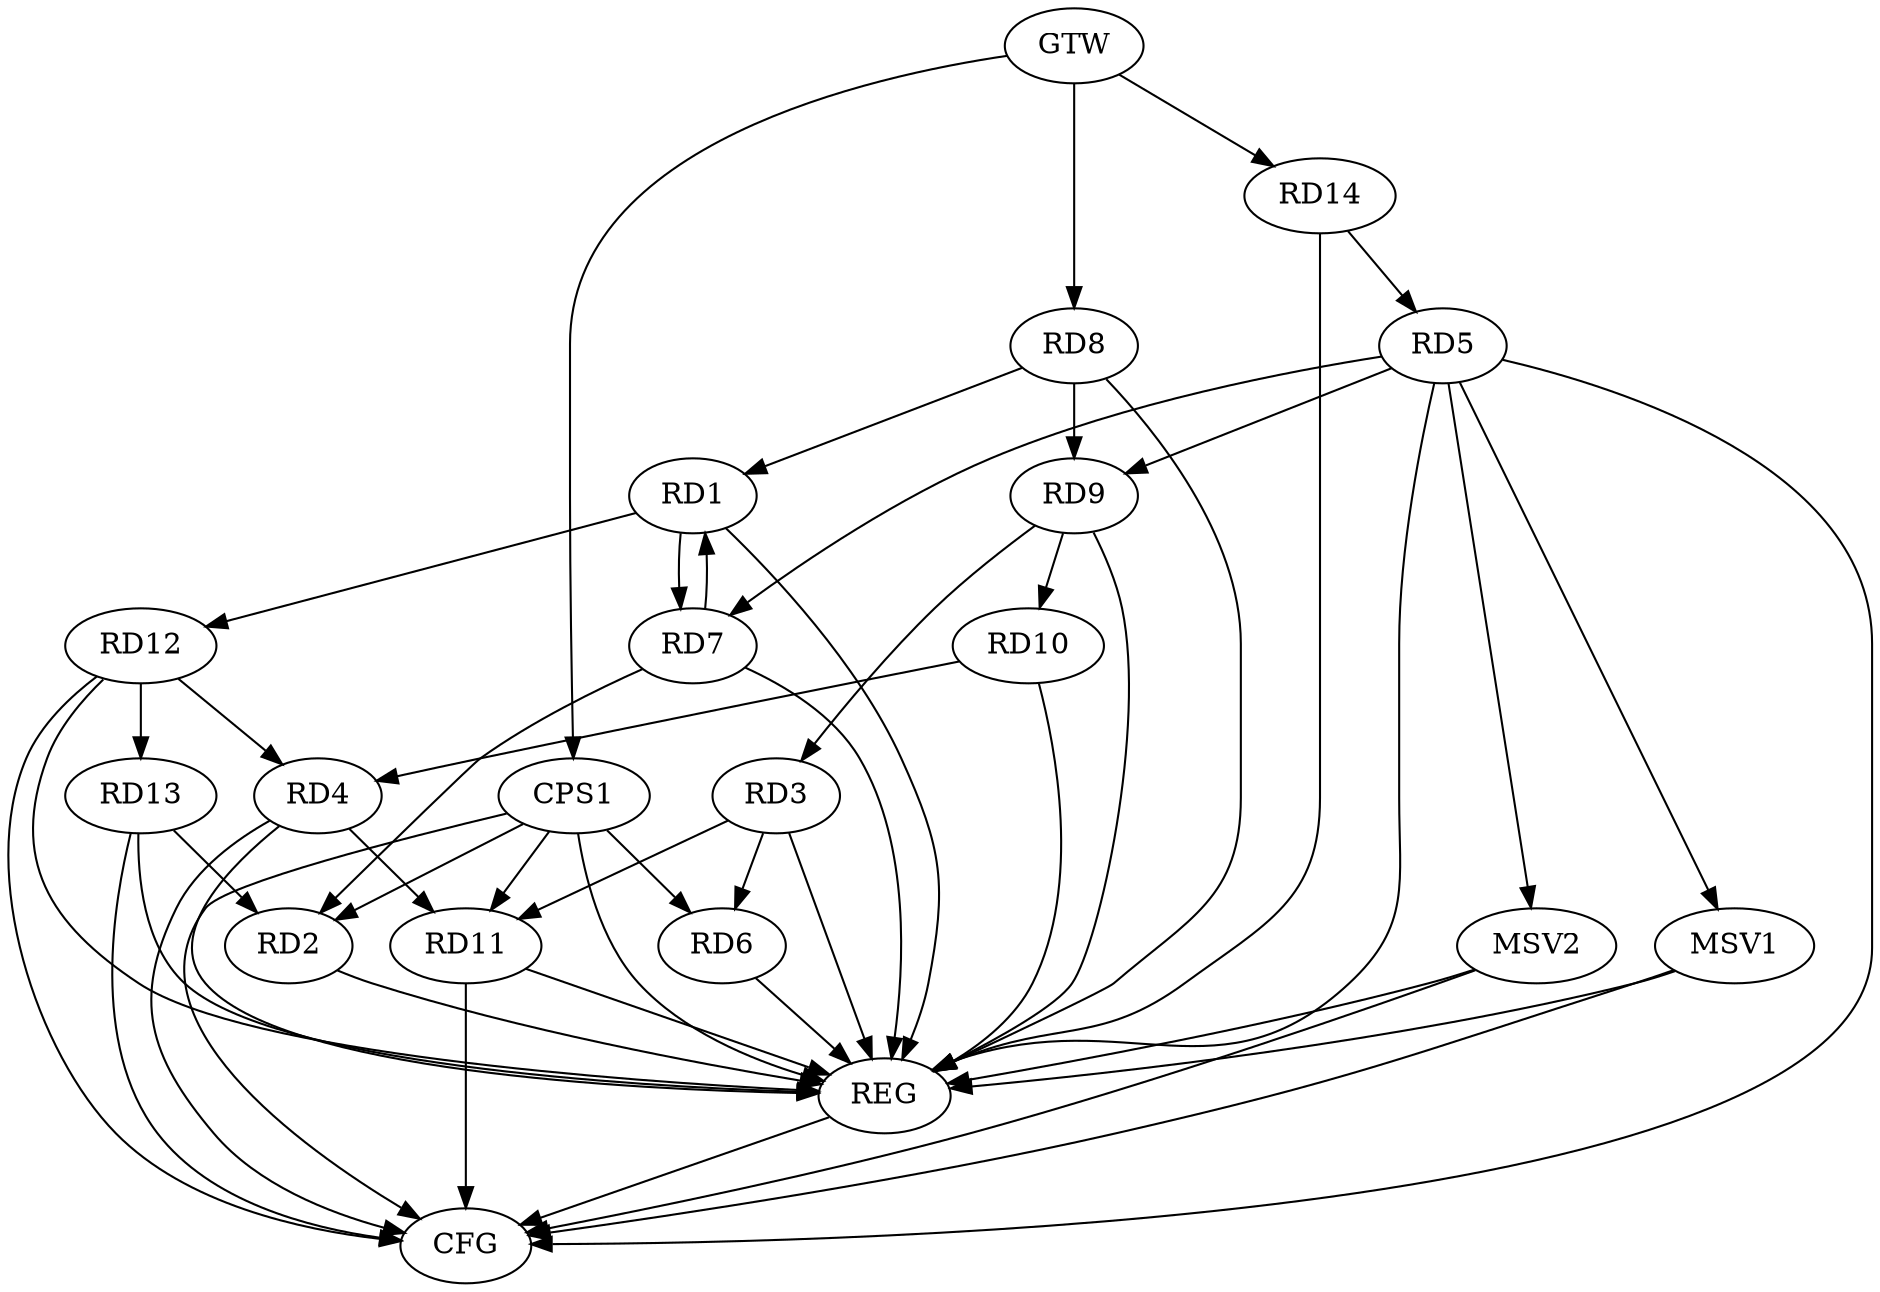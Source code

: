 strict digraph G {
  RD1 [ label="RD1" ];
  RD2 [ label="RD2" ];
  RD3 [ label="RD3" ];
  RD4 [ label="RD4" ];
  RD5 [ label="RD5" ];
  RD6 [ label="RD6" ];
  RD7 [ label="RD7" ];
  RD8 [ label="RD8" ];
  RD9 [ label="RD9" ];
  RD10 [ label="RD10" ];
  RD11 [ label="RD11" ];
  RD12 [ label="RD12" ];
  RD13 [ label="RD13" ];
  RD14 [ label="RD14" ];
  CPS1 [ label="CPS1" ];
  GTW [ label="GTW" ];
  REG [ label="REG" ];
  CFG [ label="CFG" ];
  MSV1 [ label="MSV1" ];
  MSV2 [ label="MSV2" ];
  RD1 -> RD7;
  RD7 -> RD1;
  RD8 -> RD1;
  RD1 -> RD12;
  RD7 -> RD2;
  RD13 -> RD2;
  RD3 -> RD6;
  RD9 -> RD3;
  RD3 -> RD11;
  RD10 -> RD4;
  RD4 -> RD11;
  RD12 -> RD4;
  RD5 -> RD7;
  RD5 -> RD9;
  RD14 -> RD5;
  RD8 -> RD9;
  RD9 -> RD10;
  RD12 -> RD13;
  CPS1 -> RD2;
  CPS1 -> RD6;
  CPS1 -> RD11;
  GTW -> RD8;
  GTW -> RD14;
  GTW -> CPS1;
  RD1 -> REG;
  RD2 -> REG;
  RD3 -> REG;
  RD4 -> REG;
  RD5 -> REG;
  RD6 -> REG;
  RD7 -> REG;
  RD8 -> REG;
  RD9 -> REG;
  RD10 -> REG;
  RD11 -> REG;
  RD12 -> REG;
  RD13 -> REG;
  RD14 -> REG;
  CPS1 -> REG;
  RD4 -> CFG;
  RD13 -> CFG;
  CPS1 -> CFG;
  RD5 -> CFG;
  RD11 -> CFG;
  RD12 -> CFG;
  REG -> CFG;
  RD5 -> MSV1;
  MSV1 -> REG;
  MSV1 -> CFG;
  RD5 -> MSV2;
  MSV2 -> REG;
  MSV2 -> CFG;
}
